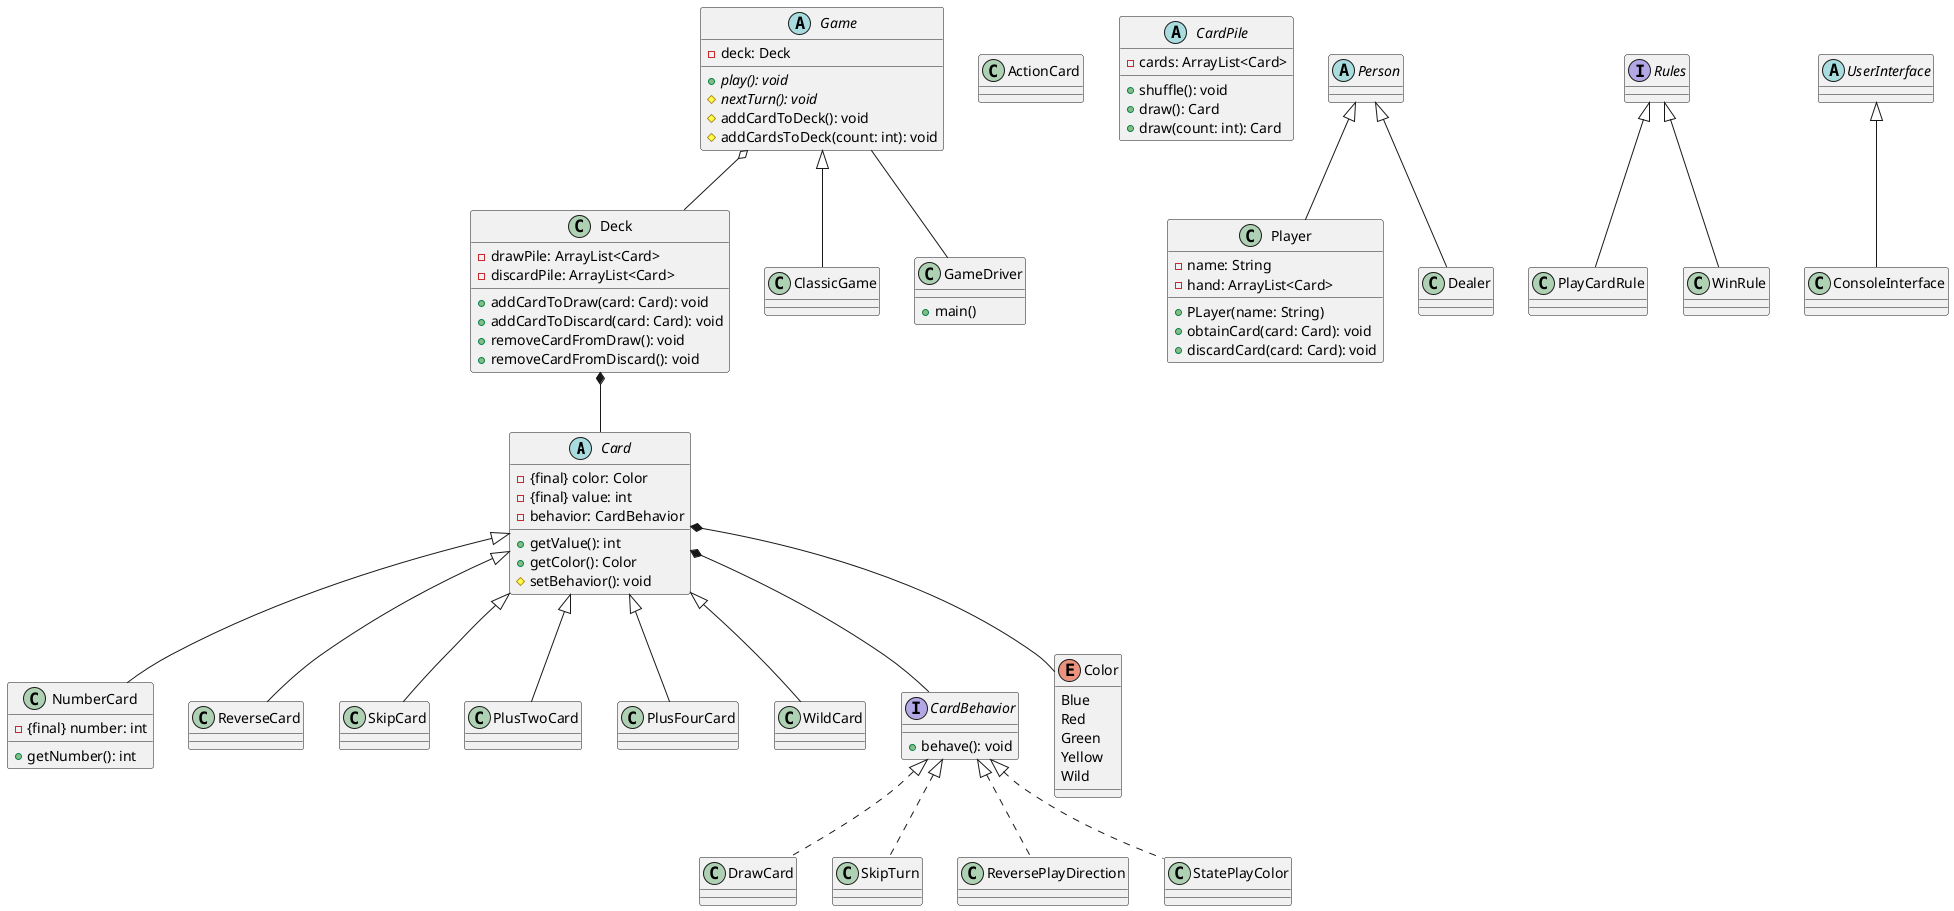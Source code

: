 @startuml
'https://plantuml.com/class-diagram

abstract Card {
- {final} color: Color
- {final} value: int
- behavior: CardBehavior
+ getValue(): int
+ getColor(): Color
# setBehavior(): void
}
class NumberCard {
- {final} number: int
+ getNumber(): int
}
class ActionCard {}

class ReverseCard {}
class SkipCard {}
class PlusTwoCard {}
class PlusFourCard {}
class WildCard {}


interface CardBehavior {
+ behave(): void
}
class DrawCard {}
class SkipTurn {}
class ReversePlayDirection {}
class StatePlayColor {}

abstract CardPile {
- cards: ArrayList<Card>
+ shuffle(): void
+ draw(): Card
+ draw(count: int): Card
}

class Deck {
- drawPile: ArrayList<Card>
- discardPile: ArrayList<Card>
+ addCardToDraw(card: Card): void
+ addCardToDiscard(card: Card): void
+ removeCardFromDraw(): void
+ removeCardFromDiscard(): void
}

'facade
abstract Game {
- deck: Deck
'# Game()
+ {abstract} play(): void
# {abstract} nextTurn(): void
# addCardToDeck(): void
# addCardsToDeck(count: int): void
}
class ClassicGame {

}

class GameDriver{
+ main()
}

enum Color {
 Blue
 Red
 Green
 Yellow
 Wild
}

abstract Person {}
class Player {
- name: String
- hand: ArrayList<Card>
+ PLayer(name: String)
+ obtainCard(card: Card): void
+ discardCard(card: Card): void
}
class Dealer {}

interface Rules {}
class PlayCardRule {}
class WinRule {}

abstract UserInterface {}
class ConsoleInterface {}

Game -- GameDriver
Game <|-- ClassicGame
Game o-- Deck

CardBehavior <|.. DrawCard
CardBehavior <|.. StatePlayColor
CardBehavior <|.. ReversePlayDirection
CardBehavior <|.. SkipTurn

Deck *-- Card

Card *-- CardBehavior
Card *-- Color
Card <|-- NumberCard
'Card <|-- ActionCard
'Card <|-- WildCard
Card <|-- ReverseCard
Card <|-- SkipCard
Card <|-- PlusTwoCard
Card <|-- PlusFourCard
Card <|-- WildCard



UserInterface <|-- ConsoleInterface

Rules <|-- PlayCardRule
Rules <|-- WinRule

Person <|-- Player
Person <|-- Dealer

@enduml